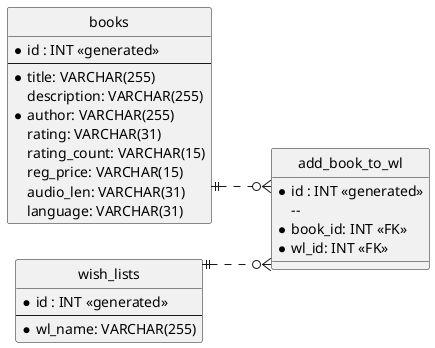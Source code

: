 @startuml database
left to right direction

hide circle
skinparam linetype ortho

entity "books" as books {
  *id : INT <<generated>>
  --
  * title: VARCHAR(255)
  description: VARCHAR(255)
  * author: VARCHAR(255) 
  rating: VARCHAR(31)
  rating_count: VARCHAR(15)
  reg_price: VARCHAR(15)
  audio_len: VARCHAR(31)
  language: VARCHAR(31)
}

entity "wish_lists" as wls {
    * id : INT <<generated>>
    --
    * wl_name: VARCHAR(255)
}

entity "add_book_to_wl" as add {
    *id : INT <<generated>>
    -- 
    * book_id: INT <<FK>>
    * wl_id: INT <<FK>>
}

books ||..o{ add
wls ||..o{ add

@enduml